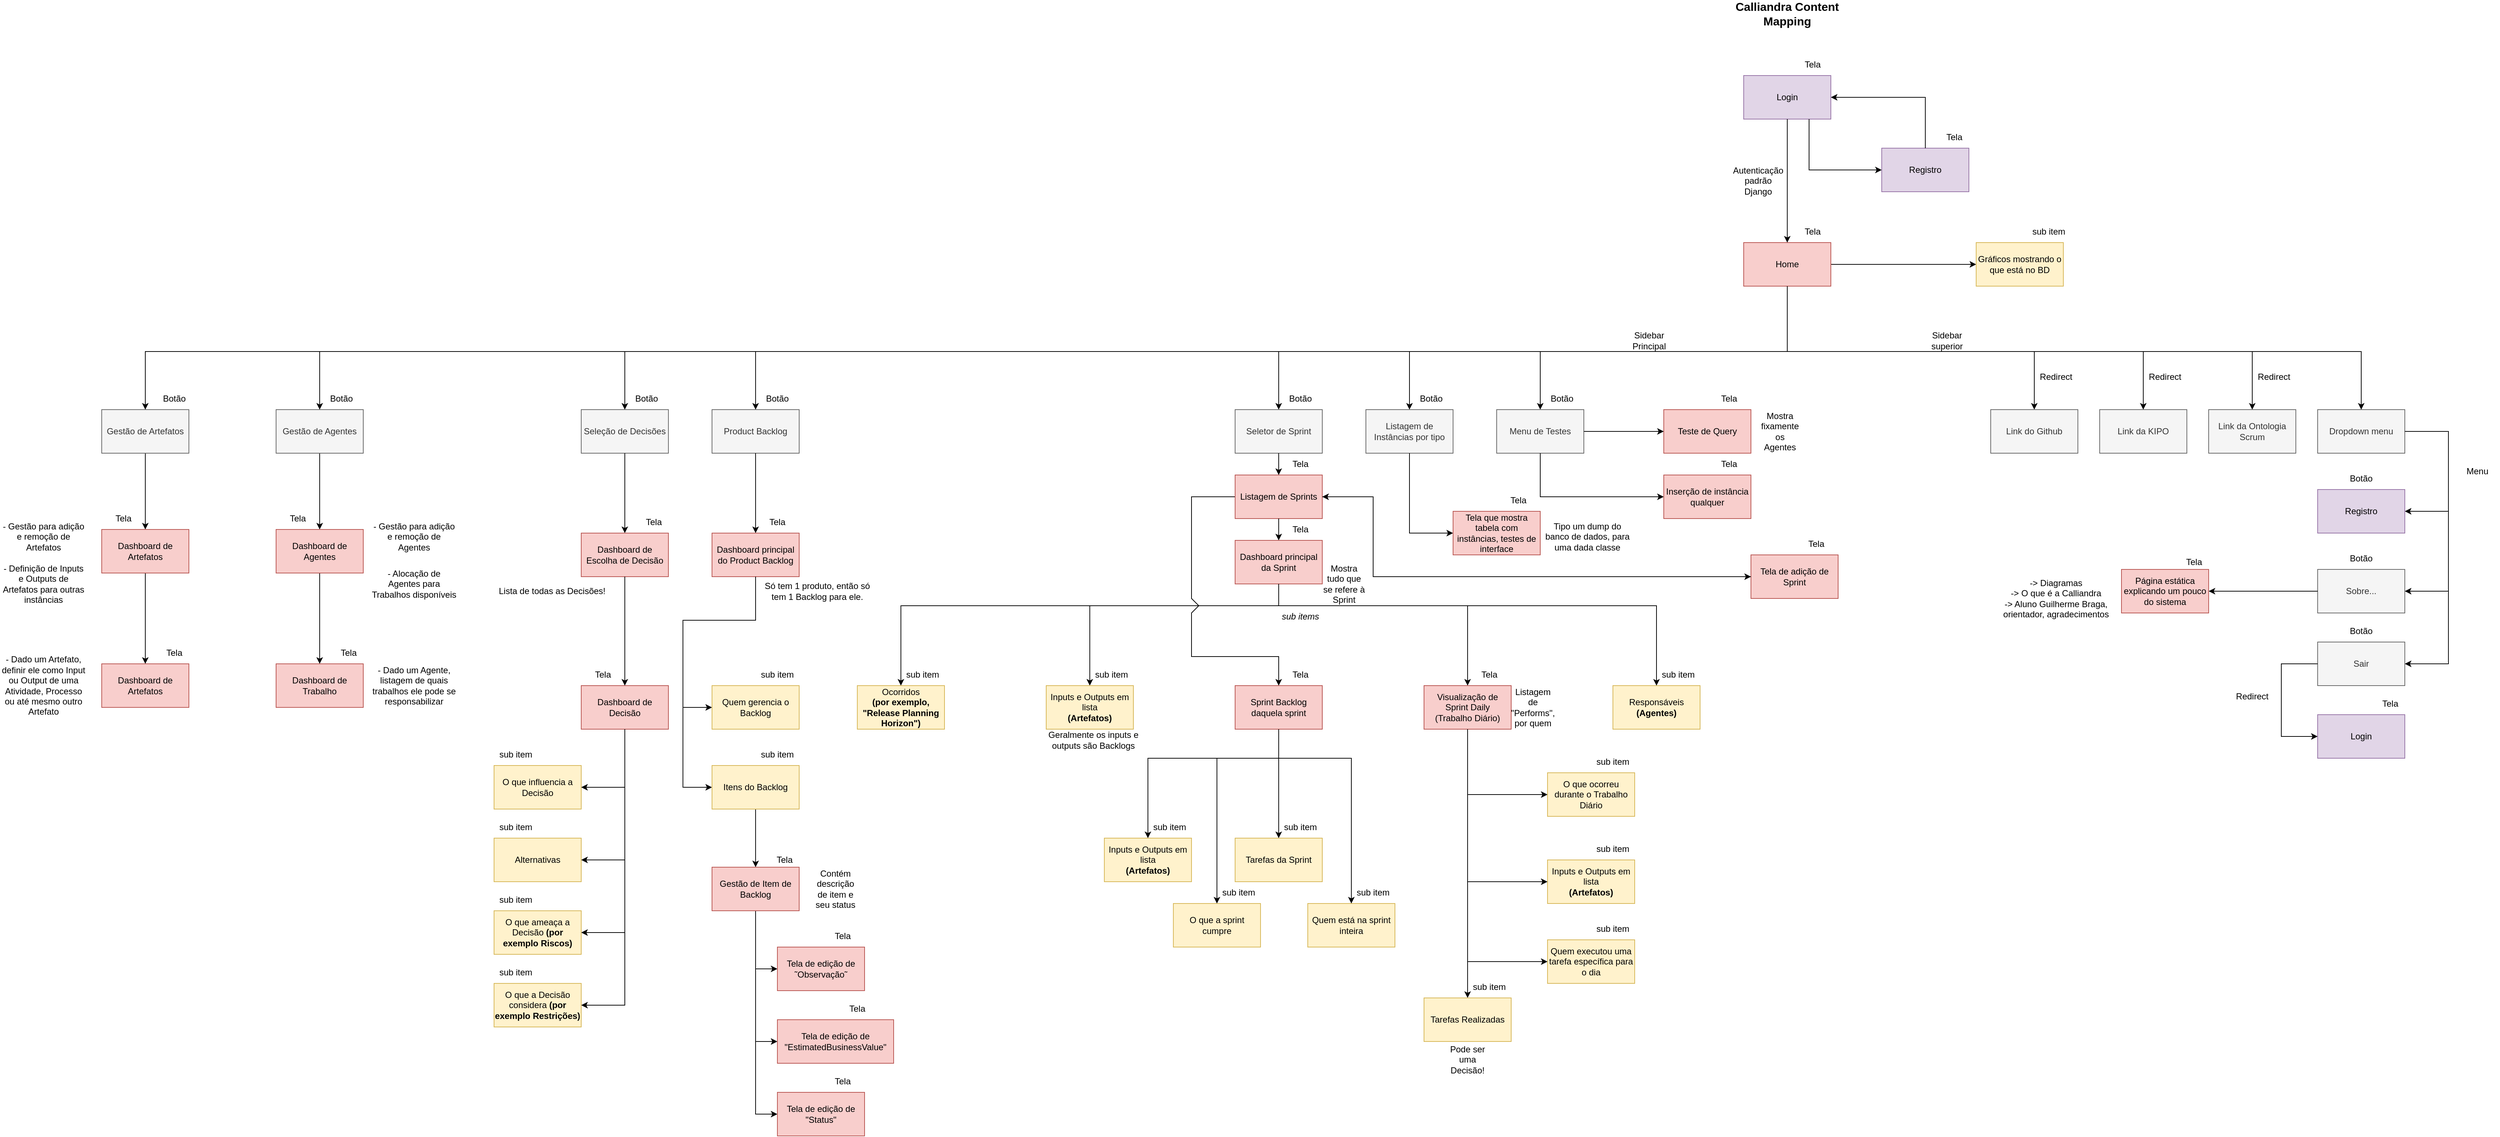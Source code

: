 <mxfile version="20.3.0" type="device"><diagram id="b7dAzLAWhfQxg4Eyz4Rc" name="Page-1"><mxGraphModel dx="4652" dy="1304" grid="1" gridSize="10" guides="1" tooltips="1" connect="1" arrows="1" fold="1" page="1" pageScale="1" pageWidth="850" pageHeight="1100" math="0" shadow="0"><root><mxCell id="0"/><mxCell id="1" parent="0"/><mxCell id="IwR_DdJQY1yKQfexvEMb-67" style="edgeStyle=orthogonalEdgeStyle;rounded=0;orthogonalLoop=1;jettySize=auto;html=1;exitX=1;exitY=0.5;exitDx=0;exitDy=0;entryX=0;entryY=0.5;entryDx=0;entryDy=0;" parent="1" source="BtavQ8YeaMb9K9nqg47P-1" target="NH2UtcRLhSdabRVYNXm6-34" edge="1"><mxGeometry relative="1" as="geometry"/></mxCell><mxCell id="BtavQ8YeaMb9K9nqg47P-1" value="Home" style="rounded=0;whiteSpace=wrap;html=1;fillColor=#f8cecc;strokeColor=#b85450;" parent="1" vertex="1"><mxGeometry x="360" y="410" width="120" height="60" as="geometry"/></mxCell><mxCell id="PIFja7N8FGDxPvAs5EFX-1" value="Login" style="rounded=0;whiteSpace=wrap;html=1;fillColor=#e1d5e7;strokeColor=#9673a6;" parent="1" vertex="1"><mxGeometry x="360" y="180" width="120" height="60" as="geometry"/></mxCell><mxCell id="PIFja7N8FGDxPvAs5EFX-2" value="Registro" style="rounded=0;whiteSpace=wrap;html=1;fillColor=#e1d5e7;strokeColor=#9673a6;" parent="1" vertex="1"><mxGeometry x="550" y="280" width="120" height="60" as="geometry"/></mxCell><mxCell id="PIFja7N8FGDxPvAs5EFX-3" value="" style="endArrow=classic;html=1;rounded=0;exitX=0.5;exitY=1;exitDx=0;exitDy=0;entryX=0.5;entryY=0;entryDx=0;entryDy=0;" parent="1" source="PIFja7N8FGDxPvAs5EFX-1" target="BtavQ8YeaMb9K9nqg47P-1" edge="1"><mxGeometry width="50" height="50" relative="1" as="geometry"><mxPoint x="400" y="470" as="sourcePoint"/><mxPoint x="450" y="420" as="targetPoint"/></mxGeometry></mxCell><mxCell id="PIFja7N8FGDxPvAs5EFX-4" value="" style="endArrow=classic;html=1;rounded=0;exitX=0.75;exitY=1;exitDx=0;exitDy=0;entryX=0;entryY=0.5;entryDx=0;entryDy=0;" parent="1" source="PIFja7N8FGDxPvAs5EFX-1" target="PIFja7N8FGDxPvAs5EFX-2" edge="1"><mxGeometry width="50" height="50" relative="1" as="geometry"><mxPoint x="400" y="470" as="sourcePoint"/><mxPoint x="450" y="420" as="targetPoint"/><Array as="points"><mxPoint x="450" y="310"/></Array></mxGeometry></mxCell><mxCell id="PIFja7N8FGDxPvAs5EFX-5" value="" style="endArrow=classic;html=1;rounded=0;entryX=1;entryY=0.5;entryDx=0;entryDy=0;exitX=0.5;exitY=0;exitDx=0;exitDy=0;" parent="1" source="PIFja7N8FGDxPvAs5EFX-2" target="PIFja7N8FGDxPvAs5EFX-1" edge="1"><mxGeometry width="50" height="50" relative="1" as="geometry"><mxPoint x="400" y="470" as="sourcePoint"/><mxPoint x="450" y="420" as="targetPoint"/><Array as="points"><mxPoint x="610" y="210"/></Array></mxGeometry></mxCell><mxCell id="PIFja7N8FGDxPvAs5EFX-6" value="Autenticação padrão Django" style="text;html=1;strokeColor=none;fillColor=none;align=center;verticalAlign=middle;whiteSpace=wrap;rounded=0;" parent="1" vertex="1"><mxGeometry x="350" y="310" width="60" height="30" as="geometry"/></mxCell><mxCell id="PIFja7N8FGDxPvAs5EFX-8" value="" style="endArrow=classic;html=1;rounded=0;exitX=0.5;exitY=1;exitDx=0;exitDy=0;entryX=0.5;entryY=0;entryDx=0;entryDy=0;" parent="1" source="BtavQ8YeaMb9K9nqg47P-1" target="PIFja7N8FGDxPvAs5EFX-14" edge="1"><mxGeometry width="50" height="50" relative="1" as="geometry"><mxPoint x="490" y="460" as="sourcePoint"/><mxPoint x="760" y="630" as="targetPoint"/><Array as="points"><mxPoint x="420" y="560"/><mxPoint x="760" y="560"/></Array></mxGeometry></mxCell><mxCell id="PIFja7N8FGDxPvAs5EFX-9" value="Sidebar superior" style="text;html=1;strokeColor=none;fillColor=none;align=center;verticalAlign=middle;whiteSpace=wrap;rounded=0;" parent="1" vertex="1"><mxGeometry x="610" y="530" width="60" height="30" as="geometry"/></mxCell><mxCell id="PIFja7N8FGDxPvAs5EFX-10" value="" style="endArrow=classic;html=1;rounded=0;exitX=0.5;exitY=1;exitDx=0;exitDy=0;entryX=0.5;entryY=0;entryDx=0;entryDy=0;" parent="1" source="BtavQ8YeaMb9K9nqg47P-1" target="PIFja7N8FGDxPvAs5EFX-13" edge="1"><mxGeometry width="50" height="50" relative="1" as="geometry"><mxPoint x="610" y="430" as="sourcePoint"/><mxPoint x="80" y="630" as="targetPoint"/><Array as="points"><mxPoint x="420" y="560"/><mxPoint x="80" y="560"/></Array></mxGeometry></mxCell><mxCell id="PIFja7N8FGDxPvAs5EFX-12" value="Sidebar Principal" style="text;html=1;strokeColor=none;fillColor=none;align=center;verticalAlign=middle;whiteSpace=wrap;rounded=0;" parent="1" vertex="1"><mxGeometry x="200" y="530" width="60" height="30" as="geometry"/></mxCell><mxCell id="PIFja7N8FGDxPvAs5EFX-13" value="Menu de Testes" style="rounded=0;whiteSpace=wrap;html=1;fillColor=#f5f5f5;fontColor=#333333;strokeColor=#666666;" parent="1" vertex="1"><mxGeometry x="20" y="640" width="120" height="60" as="geometry"/></mxCell><mxCell id="PIFja7N8FGDxPvAs5EFX-14" value="Link do Github" style="rounded=0;whiteSpace=wrap;html=1;fillColor=#f5f5f5;fontColor=#333333;strokeColor=#666666;" parent="1" vertex="1"><mxGeometry x="700" y="640" width="120" height="60" as="geometry"/></mxCell><mxCell id="PIFja7N8FGDxPvAs5EFX-16" value="Link da KIPO" style="rounded=0;whiteSpace=wrap;html=1;fillColor=#f5f5f5;fontColor=#333333;strokeColor=#666666;" parent="1" vertex="1"><mxGeometry x="850" y="640" width="120" height="60" as="geometry"/></mxCell><mxCell id="PIFja7N8FGDxPvAs5EFX-17" value="Link da Ontologia Scrum" style="rounded=0;whiteSpace=wrap;html=1;fillColor=#f5f5f5;fontColor=#333333;strokeColor=#666666;" parent="1" vertex="1"><mxGeometry x="1000" y="640" width="120" height="60" as="geometry"/></mxCell><mxCell id="PIFja7N8FGDxPvAs5EFX-18" value="" style="endArrow=classic;html=1;rounded=0;exitX=0.5;exitY=1;exitDx=0;exitDy=0;entryX=0.5;entryY=0;entryDx=0;entryDy=0;" parent="1" source="BtavQ8YeaMb9K9nqg47P-1" target="PIFja7N8FGDxPvAs5EFX-16" edge="1"><mxGeometry width="50" height="50" relative="1" as="geometry"><mxPoint x="550" y="670" as="sourcePoint"/><mxPoint x="600" y="620" as="targetPoint"/><Array as="points"><mxPoint x="420" y="560"/><mxPoint x="910" y="560"/></Array></mxGeometry></mxCell><mxCell id="PIFja7N8FGDxPvAs5EFX-19" value="" style="endArrow=classic;html=1;rounded=0;exitX=0.5;exitY=1;exitDx=0;exitDy=0;entryX=0.5;entryY=0;entryDx=0;entryDy=0;" parent="1" source="BtavQ8YeaMb9K9nqg47P-1" target="PIFja7N8FGDxPvAs5EFX-17" edge="1"><mxGeometry width="50" height="50" relative="1" as="geometry"><mxPoint x="550" y="670" as="sourcePoint"/><mxPoint x="600" y="620" as="targetPoint"/><Array as="points"><mxPoint x="420" y="560"/><mxPoint x="1060" y="560"/></Array></mxGeometry></mxCell><mxCell id="PIFja7N8FGDxPvAs5EFX-20" value="Dropdown menu" style="rounded=0;whiteSpace=wrap;html=1;fillColor=#f5f5f5;fontColor=#333333;strokeColor=#666666;" parent="1" vertex="1"><mxGeometry x="1150" y="640" width="120" height="60" as="geometry"/></mxCell><mxCell id="PIFja7N8FGDxPvAs5EFX-21" value="" style="endArrow=classic;html=1;rounded=0;exitX=0.5;exitY=1;exitDx=0;exitDy=0;entryX=0.5;entryY=0;entryDx=0;entryDy=0;" parent="1" source="BtavQ8YeaMb9K9nqg47P-1" target="PIFja7N8FGDxPvAs5EFX-20" edge="1"><mxGeometry width="50" height="50" relative="1" as="geometry"><mxPoint x="550" y="670" as="sourcePoint"/><mxPoint x="600" y="620" as="targetPoint"/><Array as="points"><mxPoint x="420" y="560"/><mxPoint x="1210" y="560"/></Array></mxGeometry></mxCell><mxCell id="PIFja7N8FGDxPvAs5EFX-22" value="" style="endArrow=classic;html=1;rounded=0;exitX=1;exitY=0.5;exitDx=0;exitDy=0;entryX=1;entryY=0.5;entryDx=0;entryDy=0;" parent="1" source="PIFja7N8FGDxPvAs5EFX-20" target="PIFja7N8FGDxPvAs5EFX-23" edge="1"><mxGeometry width="50" height="50" relative="1" as="geometry"><mxPoint x="740" y="580" as="sourcePoint"/><mxPoint x="1130" y="760" as="targetPoint"/><Array as="points"><mxPoint x="1330" y="670"/><mxPoint x="1330" y="780"/></Array></mxGeometry></mxCell><mxCell id="PIFja7N8FGDxPvAs5EFX-23" value="Registro" style="rounded=0;whiteSpace=wrap;html=1;fillColor=#e1d5e7;strokeColor=#9673a6;" parent="1" vertex="1"><mxGeometry x="1150" y="750" width="120" height="60" as="geometry"/></mxCell><mxCell id="PIFja7N8FGDxPvAs5EFX-24" value="Sobre..." style="rounded=0;whiteSpace=wrap;html=1;fillColor=#f5f5f5;fontColor=#333333;strokeColor=#666666;" parent="1" vertex="1"><mxGeometry x="1150" y="860" width="120" height="60" as="geometry"/></mxCell><mxCell id="PIFja7N8FGDxPvAs5EFX-25" value="Sair" style="rounded=0;whiteSpace=wrap;html=1;fillColor=#f5f5f5;fontColor=#333333;strokeColor=#666666;" parent="1" vertex="1"><mxGeometry x="1150" y="960" width="120" height="60" as="geometry"/></mxCell><mxCell id="PIFja7N8FGDxPvAs5EFX-26" value="Teste de Query" style="rounded=0;whiteSpace=wrap;html=1;fillColor=#f8cecc;strokeColor=#b85450;" parent="1" vertex="1"><mxGeometry x="250" y="640" width="120" height="60" as="geometry"/></mxCell><mxCell id="PIFja7N8FGDxPvAs5EFX-27" value="" style="endArrow=classic;html=1;rounded=0;exitX=1;exitY=0.5;exitDx=0;exitDy=0;" parent="1" source="PIFja7N8FGDxPvAs5EFX-13" target="PIFja7N8FGDxPvAs5EFX-26" edge="1"><mxGeometry width="50" height="50" relative="1" as="geometry"><mxPoint x="610" y="720" as="sourcePoint"/><mxPoint x="250" y="670" as="targetPoint"/></mxGeometry></mxCell><mxCell id="PIFja7N8FGDxPvAs5EFX-29" value="" style="endArrow=classic;html=1;rounded=0;exitX=0.5;exitY=1;exitDx=0;exitDy=0;" parent="1" source="BtavQ8YeaMb9K9nqg47P-1" target="PIFja7N8FGDxPvAs5EFX-30" edge="1"><mxGeometry width="50" height="50" relative="1" as="geometry"><mxPoint x="-480" y="660" as="sourcePoint"/><mxPoint x="-230" y="550" as="targetPoint"/><Array as="points"><mxPoint x="420" y="560"/><mxPoint x="-100" y="560"/></Array></mxGeometry></mxCell><mxCell id="PIFja7N8FGDxPvAs5EFX-30" value="Listagem de Instâncias por tipo" style="rounded=0;whiteSpace=wrap;html=1;fillColor=#f5f5f5;fontColor=#333333;strokeColor=#666666;" parent="1" vertex="1"><mxGeometry x="-160" y="640" width="120" height="60" as="geometry"/></mxCell><mxCell id="PIFja7N8FGDxPvAs5EFX-31" value="Tipo um dump do banco de dados, para uma dada classe" style="text;html=1;strokeColor=none;fillColor=none;align=center;verticalAlign=middle;whiteSpace=wrap;rounded=0;" parent="1" vertex="1"><mxGeometry x="80" y="790" width="130" height="50" as="geometry"/></mxCell><mxCell id="PIFja7N8FGDxPvAs5EFX-32" value="" style="endArrow=classic;html=1;rounded=0;exitX=0.5;exitY=1;exitDx=0;exitDy=0;entryX=0.5;entryY=0;entryDx=0;entryDy=0;" parent="1" source="BtavQ8YeaMb9K9nqg47P-1" target="PIFja7N8FGDxPvAs5EFX-33" edge="1"><mxGeometry width="50" height="50" relative="1" as="geometry"><mxPoint x="-170" y="480" as="sourcePoint"/><mxPoint x="-310" y="580" as="targetPoint"/><Array as="points"><mxPoint x="420" y="560"/><mxPoint x="-280" y="560"/></Array></mxGeometry></mxCell><mxCell id="PIFja7N8FGDxPvAs5EFX-33" value="Seletor de Sprint" style="rounded=0;whiteSpace=wrap;html=1;fillColor=#f5f5f5;fontColor=#333333;strokeColor=#666666;" parent="1" vertex="1"><mxGeometry x="-340" y="640" width="120" height="60" as="geometry"/></mxCell><mxCell id="PIFja7N8FGDxPvAs5EFX-34" value="Dashboard principal da Sprint" style="rounded=0;whiteSpace=wrap;html=1;fillColor=#f8cecc;strokeColor=#b85450;" parent="1" vertex="1"><mxGeometry x="-340" y="820" width="120" height="60" as="geometry"/></mxCell><mxCell id="PIFja7N8FGDxPvAs5EFX-35" value="Sprint Backlog daquela sprint" style="rounded=0;whiteSpace=wrap;html=1;fillColor=#f8cecc;strokeColor=#b85450;" parent="1" vertex="1"><mxGeometry x="-340" y="1020" width="120" height="60" as="geometry"/></mxCell><mxCell id="PIFja7N8FGDxPvAs5EFX-37" value="" style="endArrow=classic;html=1;rounded=0;exitX=0;exitY=0.5;exitDx=0;exitDy=0;entryX=0.5;entryY=0;entryDx=0;entryDy=0;" parent="1" source="NH2UtcRLhSdabRVYNXm6-13" target="PIFja7N8FGDxPvAs5EFX-35" edge="1"><mxGeometry width="50" height="50" relative="1" as="geometry"><mxPoint x="190" y="810" as="sourcePoint"/><mxPoint x="240" y="760" as="targetPoint"/><Array as="points"><mxPoint x="-400" y="760"/><mxPoint x="-400" y="900"/><mxPoint x="-390" y="910"/><mxPoint x="-400" y="920"/><mxPoint x="-400" y="980"/><mxPoint x="-280" y="980"/></Array></mxGeometry></mxCell><mxCell id="PIFja7N8FGDxPvAs5EFX-38" value="Mostra tudo que se refere à Sprint" style="text;html=1;strokeColor=none;fillColor=none;align=center;verticalAlign=middle;whiteSpace=wrap;rounded=0;" parent="1" vertex="1"><mxGeometry x="-220" y="870" width="60" height="20" as="geometry"/></mxCell><mxCell id="PIFja7N8FGDxPvAs5EFX-39" value="" style="endArrow=classic;html=1;rounded=0;exitX=0.5;exitY=1;exitDx=0;exitDy=0;entryX=0.5;entryY=0;entryDx=0;entryDy=0;" parent="1" source="PIFja7N8FGDxPvAs5EFX-34" target="PIFja7N8FGDxPvAs5EFX-49" edge="1"><mxGeometry width="50" height="50" relative="1" as="geometry"><mxPoint x="190" y="890" as="sourcePoint"/><mxPoint x="-40" y="910" as="targetPoint"/><Array as="points"><mxPoint x="-280" y="910"/><mxPoint x="-20" y="910"/></Array></mxGeometry></mxCell><mxCell id="PIFja7N8FGDxPvAs5EFX-41" value="Product Backlog" style="rounded=0;whiteSpace=wrap;html=1;fillColor=#f5f5f5;fontColor=#333333;strokeColor=#666666;" parent="1" vertex="1"><mxGeometry x="-1060" y="640" width="120" height="60" as="geometry"/></mxCell><mxCell id="PIFja7N8FGDxPvAs5EFX-42" value="" style="endArrow=classic;html=1;rounded=0;exitX=0.5;exitY=1;exitDx=0;exitDy=0;entryX=0.5;entryY=0;entryDx=0;entryDy=0;" parent="1" source="BtavQ8YeaMb9K9nqg47P-1" target="PIFja7N8FGDxPvAs5EFX-41" edge="1"><mxGeometry width="50" height="50" relative="1" as="geometry"><mxPoint x="-90" y="900" as="sourcePoint"/><mxPoint x="-40" y="850" as="targetPoint"/><Array as="points"><mxPoint x="420" y="560"/><mxPoint x="-1000" y="560"/></Array></mxGeometry></mxCell><mxCell id="PIFja7N8FGDxPvAs5EFX-43" value="" style="endArrow=classic;html=1;rounded=0;exitX=0.5;exitY=1;exitDx=0;exitDy=0;entryX=0;entryY=0.5;entryDx=0;entryDy=0;" parent="1" source="PIFja7N8FGDxPvAs5EFX-13" target="PIFja7N8FGDxPvAs5EFX-44" edge="1"><mxGeometry width="50" height="50" relative="1" as="geometry"><mxPoint x="-90" y="900" as="sourcePoint"/><mxPoint x="190" y="760" as="targetPoint"/><Array as="points"><mxPoint x="80" y="760"/></Array></mxGeometry></mxCell><mxCell id="PIFja7N8FGDxPvAs5EFX-44" value="Inserção de instância qualquer" style="rounded=0;whiteSpace=wrap;html=1;fillColor=#f8cecc;strokeColor=#b85450;" parent="1" vertex="1"><mxGeometry x="250" y="730" width="120" height="60" as="geometry"/></mxCell><mxCell id="PIFja7N8FGDxPvAs5EFX-48" value="Seleção de Decisões" style="rounded=0;whiteSpace=wrap;html=1;fillColor=#f5f5f5;fontColor=#333333;strokeColor=#666666;" parent="1" vertex="1"><mxGeometry x="-1240" y="640" width="120" height="60" as="geometry"/></mxCell><mxCell id="PIFja7N8FGDxPvAs5EFX-49" value="Visualização de Sprint Daily&lt;br&gt;(Trabalho Diário)" style="rounded=0;whiteSpace=wrap;html=1;fillColor=#f8cecc;strokeColor=#b85450;" parent="1" vertex="1"><mxGeometry x="-80" y="1020" width="120" height="60" as="geometry"/></mxCell><mxCell id="PIFja7N8FGDxPvAs5EFX-50" value="sub items" style="text;html=1;strokeColor=none;fillColor=none;align=center;verticalAlign=middle;whiteSpace=wrap;rounded=0;fontStyle=2" parent="1" vertex="1"><mxGeometry x="-280" y="910" width="60" height="30" as="geometry"/></mxCell><mxCell id="PIFja7N8FGDxPvAs5EFX-51" value="Listagem de &quot;Performs&quot;, por quem" style="text;html=1;strokeColor=none;fillColor=none;align=center;verticalAlign=middle;whiteSpace=wrap;rounded=0;" parent="1" vertex="1"><mxGeometry x="40" y="1035" width="60" height="30" as="geometry"/></mxCell><mxCell id="PIFja7N8FGDxPvAs5EFX-53" value="" style="endArrow=classic;html=1;rounded=0;exitX=0.5;exitY=1;exitDx=0;exitDy=0;entryX=0.5;entryY=0;entryDx=0;entryDy=0;" parent="1" source="PIFja7N8FGDxPvAs5EFX-49" target="IwR_DdJQY1yKQfexvEMb-10" edge="1"><mxGeometry width="50" height="50" relative="1" as="geometry"><mxPoint x="-160" y="930" as="sourcePoint"/><mxPoint x="-20" y="1240" as="targetPoint"/></mxGeometry></mxCell><mxCell id="PIFja7N8FGDxPvAs5EFX-56" value="Mostra fixamente os Agentes" style="text;html=1;strokeColor=none;fillColor=none;align=center;verticalAlign=middle;whiteSpace=wrap;rounded=0;" parent="1" vertex="1"><mxGeometry x="380" y="655" width="60" height="30" as="geometry"/></mxCell><mxCell id="PIFja7N8FGDxPvAs5EFX-57" value="" style="endArrow=classic;html=1;rounded=0;entryX=1;entryY=0.5;entryDx=0;entryDy=0;exitX=1;exitY=0.5;exitDx=0;exitDy=0;" parent="1" source="PIFja7N8FGDxPvAs5EFX-20" target="PIFja7N8FGDxPvAs5EFX-24" edge="1"><mxGeometry width="50" height="50" relative="1" as="geometry"><mxPoint x="850" y="800" as="sourcePoint"/><mxPoint x="900" y="750" as="targetPoint"/><Array as="points"><mxPoint x="1330" y="670"/><mxPoint x="1330" y="890"/></Array></mxGeometry></mxCell><mxCell id="PIFja7N8FGDxPvAs5EFX-60" value="" style="endArrow=classic;html=1;rounded=0;exitX=1;exitY=0.5;exitDx=0;exitDy=0;entryX=1;entryY=0.5;entryDx=0;entryDy=0;" parent="1" source="PIFja7N8FGDxPvAs5EFX-20" target="PIFja7N8FGDxPvAs5EFX-25" edge="1"><mxGeometry width="50" height="50" relative="1" as="geometry"><mxPoint x="850" y="700" as="sourcePoint"/><mxPoint x="900" y="650" as="targetPoint"/><Array as="points"><mxPoint x="1330" y="670"/><mxPoint x="1330" y="990"/></Array></mxGeometry></mxCell><mxCell id="PIFja7N8FGDxPvAs5EFX-61" value="Login" style="rounded=0;whiteSpace=wrap;html=1;fillColor=#e1d5e7;strokeColor=#9673a6;" parent="1" vertex="1"><mxGeometry x="1150" y="1060" width="120" height="60" as="geometry"/></mxCell><mxCell id="PIFja7N8FGDxPvAs5EFX-62" value="" style="endArrow=classic;html=1;rounded=0;exitX=0;exitY=0.5;exitDx=0;exitDy=0;entryX=0;entryY=0.5;entryDx=0;entryDy=0;" parent="1" source="PIFja7N8FGDxPvAs5EFX-25" target="PIFja7N8FGDxPvAs5EFX-61" edge="1"><mxGeometry width="50" height="50" relative="1" as="geometry"><mxPoint x="850" y="800" as="sourcePoint"/><mxPoint x="900" y="750" as="targetPoint"/><Array as="points"><mxPoint x="1100" y="990"/><mxPoint x="1100" y="1090"/></Array></mxGeometry></mxCell><mxCell id="PIFja7N8FGDxPvAs5EFX-63" value="Página estática explicando um pouco do sistema" style="rounded=0;whiteSpace=wrap;html=1;fillColor=#f8cecc;strokeColor=#b85450;" parent="1" vertex="1"><mxGeometry x="880" y="860" width="120" height="60" as="geometry"/></mxCell><mxCell id="PIFja7N8FGDxPvAs5EFX-64" value="" style="endArrow=classic;html=1;rounded=0;exitX=0;exitY=0.5;exitDx=0;exitDy=0;entryX=1;entryY=0.5;entryDx=0;entryDy=0;" parent="1" source="PIFja7N8FGDxPvAs5EFX-24" target="PIFja7N8FGDxPvAs5EFX-63" edge="1"><mxGeometry width="50" height="50" relative="1" as="geometry"><mxPoint x="850" y="800" as="sourcePoint"/><mxPoint x="900" y="750" as="targetPoint"/></mxGeometry></mxCell><mxCell id="PIFja7N8FGDxPvAs5EFX-65" value="-&amp;gt; Diagramas&lt;br&gt;-&amp;gt; O que é a Calliandra&lt;br&gt;-&amp;gt; Aluno Guilherme Braga, orientador, agradecimentos" style="text;html=1;strokeColor=none;fillColor=none;align=center;verticalAlign=middle;whiteSpace=wrap;rounded=0;" parent="1" vertex="1"><mxGeometry x="710" y="840" width="160" height="120" as="geometry"/></mxCell><mxCell id="PIFja7N8FGDxPvAs5EFX-66" value="Redirect" style="text;html=1;strokeColor=none;fillColor=none;align=center;verticalAlign=middle;whiteSpace=wrap;rounded=0;" parent="1" vertex="1"><mxGeometry x="1030" y="1020" width="60" height="30" as="geometry"/></mxCell><mxCell id="PIFja7N8FGDxPvAs5EFX-67" value="Redirect" style="text;html=1;strokeColor=none;fillColor=none;align=center;verticalAlign=middle;whiteSpace=wrap;rounded=0;" parent="1" vertex="1"><mxGeometry x="760" y="580" width="60" height="30" as="geometry"/></mxCell><mxCell id="PIFja7N8FGDxPvAs5EFX-68" value="Redirect" style="text;html=1;strokeColor=none;fillColor=none;align=center;verticalAlign=middle;whiteSpace=wrap;rounded=0;" parent="1" vertex="1"><mxGeometry x="910" y="580" width="60" height="30" as="geometry"/></mxCell><mxCell id="PIFja7N8FGDxPvAs5EFX-69" value="Redirect" style="text;html=1;strokeColor=none;fillColor=none;align=center;verticalAlign=middle;whiteSpace=wrap;rounded=0;" parent="1" vertex="1"><mxGeometry x="1060" y="580" width="60" height="30" as="geometry"/></mxCell><mxCell id="PIFja7N8FGDxPvAs5EFX-70" value="Menu" style="text;html=1;strokeColor=none;fillColor=none;align=center;verticalAlign=middle;whiteSpace=wrap;rounded=0;" parent="1" vertex="1"><mxGeometry x="1340" y="710" width="60" height="30" as="geometry"/></mxCell><mxCell id="PIFja7N8FGDxPvAs5EFX-71" value="Botão" style="text;html=1;strokeColor=none;fillColor=none;align=center;verticalAlign=middle;whiteSpace=wrap;rounded=0;" parent="1" vertex="1"><mxGeometry x="1180" y="720" width="60" height="30" as="geometry"/></mxCell><mxCell id="PIFja7N8FGDxPvAs5EFX-72" value="Botão" style="text;html=1;strokeColor=none;fillColor=none;align=center;verticalAlign=middle;whiteSpace=wrap;rounded=0;" parent="1" vertex="1"><mxGeometry x="1180" y="830" width="60" height="30" as="geometry"/></mxCell><mxCell id="PIFja7N8FGDxPvAs5EFX-73" value="Botão" style="text;html=1;strokeColor=none;fillColor=none;align=center;verticalAlign=middle;whiteSpace=wrap;rounded=0;" parent="1" vertex="1"><mxGeometry x="1180" y="930" width="60" height="30" as="geometry"/></mxCell><mxCell id="PIFja7N8FGDxPvAs5EFX-74" value="Botão" style="text;html=1;strokeColor=none;fillColor=none;align=center;verticalAlign=middle;whiteSpace=wrap;rounded=0;" parent="1" vertex="1"><mxGeometry x="80" y="610" width="60" height="30" as="geometry"/></mxCell><mxCell id="PIFja7N8FGDxPvAs5EFX-75" value="Botão" style="text;html=1;strokeColor=none;fillColor=none;align=center;verticalAlign=middle;whiteSpace=wrap;rounded=0;" parent="1" vertex="1"><mxGeometry x="-100" y="610" width="60" height="30" as="geometry"/></mxCell><mxCell id="PIFja7N8FGDxPvAs5EFX-76" value="Botão" style="text;html=1;strokeColor=none;fillColor=none;align=center;verticalAlign=middle;whiteSpace=wrap;rounded=0;" parent="1" vertex="1"><mxGeometry x="-280" y="610" width="60" height="30" as="geometry"/></mxCell><mxCell id="PIFja7N8FGDxPvAs5EFX-77" value="Botão" style="text;html=1;strokeColor=none;fillColor=none;align=center;verticalAlign=middle;whiteSpace=wrap;rounded=0;" parent="1" vertex="1"><mxGeometry x="-1000" y="610" width="60" height="30" as="geometry"/></mxCell><mxCell id="PIFja7N8FGDxPvAs5EFX-78" value="" style="endArrow=classic;html=1;rounded=0;exitX=0.5;exitY=1;exitDx=0;exitDy=0;" parent="1" source="PIFja7N8FGDxPvAs5EFX-30" edge="1"><mxGeometry width="50" height="50" relative="1" as="geometry"><mxPoint x="90" y="650" as="sourcePoint"/><mxPoint x="-40" y="810" as="targetPoint"/><Array as="points"><mxPoint x="-100" y="810"/></Array></mxGeometry></mxCell><mxCell id="PIFja7N8FGDxPvAs5EFX-79" value="Tela que mostra tabela com instâncias, testes de interface" style="rounded=0;whiteSpace=wrap;html=1;fillColor=#f8cecc;strokeColor=#b85450;" parent="1" vertex="1"><mxGeometry x="-40" y="780" width="120" height="60" as="geometry"/></mxCell><mxCell id="PIFja7N8FGDxPvAs5EFX-80" value="Tela" style="text;html=1;strokeColor=none;fillColor=none;align=center;verticalAlign=middle;whiteSpace=wrap;rounded=0;" parent="1" vertex="1"><mxGeometry x="-280" y="790" width="60" height="30" as="geometry"/></mxCell><mxCell id="PIFja7N8FGDxPvAs5EFX-81" value="Tela" style="text;html=1;strokeColor=none;fillColor=none;align=center;verticalAlign=middle;whiteSpace=wrap;rounded=0;" parent="1" vertex="1"><mxGeometry x="20" y="750" width="60" height="30" as="geometry"/></mxCell><mxCell id="PIFja7N8FGDxPvAs5EFX-82" value="Tela" style="text;html=1;strokeColor=none;fillColor=none;align=center;verticalAlign=middle;whiteSpace=wrap;rounded=0;" parent="1" vertex="1"><mxGeometry x="310" y="700" width="60" height="30" as="geometry"/></mxCell><mxCell id="PIFja7N8FGDxPvAs5EFX-83" value="Tela" style="text;html=1;strokeColor=none;fillColor=none;align=center;verticalAlign=middle;whiteSpace=wrap;rounded=0;" parent="1" vertex="1"><mxGeometry x="310" y="610" width="60" height="30" as="geometry"/></mxCell><mxCell id="PIFja7N8FGDxPvAs5EFX-84" value="" style="endArrow=classic;html=1;rounded=0;exitX=0.5;exitY=1;exitDx=0;exitDy=0;entryX=0.5;entryY=0;entryDx=0;entryDy=0;" parent="1" source="BtavQ8YeaMb9K9nqg47P-1" target="PIFja7N8FGDxPvAs5EFX-48" edge="1"><mxGeometry width="50" height="50" relative="1" as="geometry"><mxPoint x="-180" y="840" as="sourcePoint"/><mxPoint x="-130" y="790" as="targetPoint"/><Array as="points"><mxPoint x="420" y="560"/><mxPoint x="-640" y="560"/><mxPoint x="-1180" y="560"/></Array></mxGeometry></mxCell><mxCell id="PIFja7N8FGDxPvAs5EFX-85" value="Botão" style="text;html=1;strokeColor=none;fillColor=none;align=center;verticalAlign=middle;whiteSpace=wrap;rounded=0;" parent="1" vertex="1"><mxGeometry x="-1180" y="610" width="60" height="30" as="geometry"/></mxCell><mxCell id="PIFja7N8FGDxPvAs5EFX-87" value="" style="endArrow=classic;html=1;rounded=0;exitX=0.5;exitY=1;exitDx=0;exitDy=0;entryX=0.5;entryY=0;entryDx=0;entryDy=0;" parent="1" source="PIFja7N8FGDxPvAs5EFX-41" target="PIFja7N8FGDxPvAs5EFX-88" edge="1"><mxGeometry width="50" height="50" relative="1" as="geometry"><mxPoint x="-720" y="730" as="sourcePoint"/><mxPoint x="-1080" y="760" as="targetPoint"/></mxGeometry></mxCell><mxCell id="PIFja7N8FGDxPvAs5EFX-88" value="Dashboard principal do Product Backlog" style="rounded=0;whiteSpace=wrap;html=1;fillColor=#f8cecc;strokeColor=#b85450;" parent="1" vertex="1"><mxGeometry x="-1060" y="810" width="120" height="60" as="geometry"/></mxCell><mxCell id="PIFja7N8FGDxPvAs5EFX-89" value="Tela" style="text;html=1;strokeColor=none;fillColor=none;align=center;verticalAlign=middle;whiteSpace=wrap;rounded=0;" parent="1" vertex="1"><mxGeometry x="-1000" y="780" width="60" height="30" as="geometry"/></mxCell><mxCell id="PIFja7N8FGDxPvAs5EFX-90" value="Só tem 1 produto, então só tem 1 Backlog para ele." style="text;html=1;strokeColor=none;fillColor=none;align=center;verticalAlign=middle;whiteSpace=wrap;rounded=0;" parent="1" vertex="1"><mxGeometry x="-995" y="875" width="160" height="30" as="geometry"/></mxCell><mxCell id="PIFja7N8FGDxPvAs5EFX-94" value="Tela" style="text;html=1;strokeColor=none;fillColor=none;align=center;verticalAlign=middle;whiteSpace=wrap;rounded=0;" parent="1" vertex="1"><mxGeometry x="425" y="380" width="60" height="30" as="geometry"/></mxCell><mxCell id="PIFja7N8FGDxPvAs5EFX-95" value="Tela" style="text;html=1;strokeColor=none;fillColor=none;align=center;verticalAlign=middle;whiteSpace=wrap;rounded=0;" parent="1" vertex="1"><mxGeometry x="425" y="150" width="60" height="30" as="geometry"/></mxCell><mxCell id="PIFja7N8FGDxPvAs5EFX-96" value="Tela" style="text;html=1;strokeColor=none;fillColor=none;align=center;verticalAlign=middle;whiteSpace=wrap;rounded=0;" parent="1" vertex="1"><mxGeometry x="620" y="250" width="60" height="30" as="geometry"/></mxCell><mxCell id="lV1T1ohZb5H71mgT3DMP-1" value="Calliandra Content Mapping" style="text;html=1;strokeColor=none;fillColor=none;align=center;verticalAlign=middle;whiteSpace=wrap;rounded=0;fontStyle=1;fontSize=16;" parent="1" vertex="1"><mxGeometry x="340" y="80" width="160" height="30" as="geometry"/></mxCell><mxCell id="NH2UtcRLhSdabRVYNXm6-1" value="" style="endArrow=classic;html=1;rounded=0;exitX=0.5;exitY=1;exitDx=0;exitDy=0;entryX=0.5;entryY=0;entryDx=0;entryDy=0;" parent="1" source="PIFja7N8FGDxPvAs5EFX-34" target="NH2UtcRLhSdabRVYNXm6-2" edge="1"><mxGeometry width="50" height="50" relative="1" as="geometry"><mxPoint x="-130" y="850" as="sourcePoint"/><mxPoint x="-550" y="960" as="targetPoint"/><Array as="points"><mxPoint x="-280" y="910"/><mxPoint x="-540" y="910"/></Array></mxGeometry></mxCell><mxCell id="NH2UtcRLhSdabRVYNXm6-2" value="Inputs e Outputs em lista&lt;br&gt;&lt;b&gt;(Artefatos)&lt;/b&gt;" style="rounded=0;whiteSpace=wrap;html=1;fillColor=#fff2cc;strokeColor=#d6b656;" parent="1" vertex="1"><mxGeometry x="-600" y="1020" width="120" height="60" as="geometry"/></mxCell><mxCell id="NH2UtcRLhSdabRVYNXm6-3" value="Responsáveis&lt;br&gt;&lt;b&gt;(Agentes)&lt;/b&gt;" style="rounded=0;whiteSpace=wrap;html=1;fillColor=#fff2cc;strokeColor=#d6b656;" parent="1" vertex="1"><mxGeometry x="180" y="1020" width="120" height="60" as="geometry"/></mxCell><mxCell id="NH2UtcRLhSdabRVYNXm6-4" value="" style="endArrow=classic;html=1;rounded=0;exitX=0.5;exitY=1;exitDx=0;exitDy=0;entryX=0.5;entryY=0;entryDx=0;entryDy=0;" parent="1" source="PIFja7N8FGDxPvAs5EFX-34" target="NH2UtcRLhSdabRVYNXm6-3" edge="1"><mxGeometry width="50" height="50" relative="1" as="geometry"><mxPoint x="-120" y="950" as="sourcePoint"/><mxPoint x="-70" y="900" as="targetPoint"/><Array as="points"><mxPoint x="-280" y="910"/><mxPoint x="240" y="910"/></Array></mxGeometry></mxCell><mxCell id="NH2UtcRLhSdabRVYNXm6-5" value="Ocorridos&lt;br&gt;&lt;b&gt;(por exemplo, &quot;Release Planning Horizon&quot;)&lt;/b&gt;" style="rounded=0;whiteSpace=wrap;html=1;fillColor=#fff2cc;strokeColor=#d6b656;" parent="1" vertex="1"><mxGeometry x="-860" y="1020" width="120" height="60" as="geometry"/></mxCell><mxCell id="NH2UtcRLhSdabRVYNXm6-6" value="" style="endArrow=classic;html=1;rounded=0;exitX=0.5;exitY=1;exitDx=0;exitDy=0;entryX=0.5;entryY=0;entryDx=0;entryDy=0;" parent="1" source="PIFja7N8FGDxPvAs5EFX-34" target="NH2UtcRLhSdabRVYNXm6-5" edge="1"><mxGeometry width="50" height="50" relative="1" as="geometry"><mxPoint x="-350" y="960" as="sourcePoint"/><mxPoint x="-300" y="910" as="targetPoint"/><Array as="points"><mxPoint x="-280" y="910"/><mxPoint x="-800" y="910"/></Array></mxGeometry></mxCell><mxCell id="NH2UtcRLhSdabRVYNXm6-9" value="Geralmente os inputs e outputs são Backlogs" style="text;html=1;strokeColor=none;fillColor=none;align=center;verticalAlign=middle;whiteSpace=wrap;rounded=0;" parent="1" vertex="1"><mxGeometry x="-610" y="1080" width="150" height="30" as="geometry"/></mxCell><mxCell id="NH2UtcRLhSdabRVYNXm6-11" value="" style="endArrow=classic;html=1;rounded=0;exitX=0.5;exitY=1;exitDx=0;exitDy=0;entryX=0.5;entryY=0;entryDx=0;entryDy=0;" parent="1" source="PIFja7N8FGDxPvAs5EFX-48" target="IwR_DdJQY1yKQfexvEMb-20" edge="1"><mxGeometry width="50" height="50" relative="1" as="geometry"><mxPoint x="-1020" y="850" as="sourcePoint"/><mxPoint x="-1180" y="770" as="targetPoint"/></mxGeometry></mxCell><mxCell id="NH2UtcRLhSdabRVYNXm6-13" value="Listagem de Sprints" style="rounded=0;whiteSpace=wrap;html=1;fillColor=#f8cecc;strokeColor=#b85450;" parent="1" vertex="1"><mxGeometry x="-340" y="730" width="120" height="60" as="geometry"/></mxCell><mxCell id="NH2UtcRLhSdabRVYNXm6-14" value="Tela" style="text;html=1;strokeColor=none;fillColor=none;align=center;verticalAlign=middle;whiteSpace=wrap;rounded=0;" parent="1" vertex="1"><mxGeometry x="-280" y="700" width="60" height="30" as="geometry"/></mxCell><mxCell id="NH2UtcRLhSdabRVYNXm6-15" value="" style="endArrow=classic;html=1;rounded=0;exitX=0.5;exitY=1;exitDx=0;exitDy=0;entryX=0.5;entryY=0;entryDx=0;entryDy=0;" parent="1" source="PIFja7N8FGDxPvAs5EFX-33" target="NH2UtcRLhSdabRVYNXm6-13" edge="1"><mxGeometry width="50" height="50" relative="1" as="geometry"><mxPoint x="-190" y="930" as="sourcePoint"/><mxPoint x="-310" y="720" as="targetPoint"/></mxGeometry></mxCell><mxCell id="NH2UtcRLhSdabRVYNXm6-16" value="" style="endArrow=classic;html=1;rounded=0;entryX=0.5;entryY=0;entryDx=0;entryDy=0;exitX=0.5;exitY=1;exitDx=0;exitDy=0;" parent="1" source="NH2UtcRLhSdabRVYNXm6-13" target="PIFja7N8FGDxPvAs5EFX-34" edge="1"><mxGeometry width="50" height="50" relative="1" as="geometry"><mxPoint x="-190" y="930" as="sourcePoint"/><mxPoint x="-140" y="880" as="targetPoint"/></mxGeometry></mxCell><mxCell id="NH2UtcRLhSdabRVYNXm6-17" value="" style="endArrow=classic;html=1;rounded=0;exitX=1;exitY=0.5;exitDx=0;exitDy=0;" parent="1" source="NH2UtcRLhSdabRVYNXm6-13" edge="1"><mxGeometry width="50" height="50" relative="1" as="geometry"><mxPoint x="-170" y="1020" as="sourcePoint"/><mxPoint x="370" y="870" as="targetPoint"/><Array as="points"><mxPoint x="-150" y="760"/><mxPoint x="-150" y="870"/></Array></mxGeometry></mxCell><mxCell id="NH2UtcRLhSdabRVYNXm6-18" value="Tela de adição de Sprint" style="rounded=0;whiteSpace=wrap;html=1;fillColor=#f8cecc;strokeColor=#b85450;" parent="1" vertex="1"><mxGeometry x="370" y="840" width="120" height="60" as="geometry"/></mxCell><mxCell id="NH2UtcRLhSdabRVYNXm6-19" value="Tela" style="text;html=1;strokeColor=none;fillColor=none;align=center;verticalAlign=middle;whiteSpace=wrap;rounded=0;" parent="1" vertex="1"><mxGeometry x="430" y="810" width="60" height="30" as="geometry"/></mxCell><mxCell id="NH2UtcRLhSdabRVYNXm6-20" value="" style="endArrow=classic;html=1;rounded=0;entryX=1;entryY=0.5;entryDx=0;entryDy=0;exitX=0;exitY=0.5;exitDx=0;exitDy=0;" parent="1" source="NH2UtcRLhSdabRVYNXm6-18" target="NH2UtcRLhSdabRVYNXm6-13" edge="1"><mxGeometry width="50" height="50" relative="1" as="geometry"><mxPoint x="-170" y="1020" as="sourcePoint"/><mxPoint x="-120" y="970" as="targetPoint"/><Array as="points"><mxPoint x="-150" y="870"/><mxPoint x="-150" y="760"/></Array></mxGeometry></mxCell><mxCell id="NH2UtcRLhSdabRVYNXm6-27" value="sub item" style="text;html=1;strokeColor=none;fillColor=none;align=center;verticalAlign=middle;whiteSpace=wrap;rounded=0;fontSize=12;" parent="1" vertex="1"><mxGeometry x="-800" y="990" width="60" height="30" as="geometry"/></mxCell><mxCell id="NH2UtcRLhSdabRVYNXm6-28" value="sub item" style="text;html=1;strokeColor=none;fillColor=none;align=center;verticalAlign=middle;whiteSpace=wrap;rounded=0;fontSize=12;" parent="1" vertex="1"><mxGeometry x="-540" y="990" width="60" height="30" as="geometry"/></mxCell><mxCell id="NH2UtcRLhSdabRVYNXm6-29" value="Tela" style="text;html=1;strokeColor=none;fillColor=none;align=center;verticalAlign=middle;whiteSpace=wrap;rounded=0;fontSize=12;" parent="1" vertex="1"><mxGeometry x="-280" y="990" width="60" height="30" as="geometry"/></mxCell><mxCell id="NH2UtcRLhSdabRVYNXm6-30" value="Tela" style="text;html=1;strokeColor=none;fillColor=none;align=center;verticalAlign=middle;whiteSpace=wrap;rounded=0;fontSize=12;" parent="1" vertex="1"><mxGeometry x="-20" y="990" width="60" height="30" as="geometry"/></mxCell><mxCell id="NH2UtcRLhSdabRVYNXm6-31" value="sub item" style="text;html=1;strokeColor=none;fillColor=none;align=center;verticalAlign=middle;whiteSpace=wrap;rounded=0;fontSize=12;" parent="1" vertex="1"><mxGeometry x="240" y="990" width="60" height="30" as="geometry"/></mxCell><mxCell id="NH2UtcRLhSdabRVYNXm6-34" value="Gráficos mostrando o que está no BD" style="rounded=0;whiteSpace=wrap;html=1;fontSize=12;fillColor=#fff2cc;strokeColor=#d6b656;" parent="1" vertex="1"><mxGeometry x="680" y="410" width="120" height="60" as="geometry"/></mxCell><mxCell id="NH2UtcRLhSdabRVYNXm6-36" value="Tela" style="text;html=1;strokeColor=none;fillColor=none;align=center;verticalAlign=middle;whiteSpace=wrap;rounded=0;" parent="1" vertex="1"><mxGeometry x="950" y="835" width="60" height="30" as="geometry"/></mxCell><mxCell id="NH2UtcRLhSdabRVYNXm6-37" value="Tela" style="text;html=1;strokeColor=none;fillColor=none;align=center;verticalAlign=middle;whiteSpace=wrap;rounded=0;" parent="1" vertex="1"><mxGeometry x="1220" y="1030" width="60" height="30" as="geometry"/></mxCell><mxCell id="yBKKBSrrMQhXJcaInpGy-1" value="Quem gerencia o Backlog" style="rounded=0;whiteSpace=wrap;html=1;fillColor=#fff2cc;strokeColor=#d6b656;" parent="1" vertex="1"><mxGeometry x="-1060" y="1020" width="120" height="60" as="geometry"/></mxCell><mxCell id="yBKKBSrrMQhXJcaInpGy-2" value="" style="endArrow=classic;html=1;rounded=0;exitX=0.5;exitY=1;exitDx=0;exitDy=0;entryX=0;entryY=0.5;entryDx=0;entryDy=0;" parent="1" source="PIFja7N8FGDxPvAs5EFX-88" target="IwR_DdJQY1yKQfexvEMb-70" edge="1"><mxGeometry width="50" height="50" relative="1" as="geometry"><mxPoint x="-900" y="880" as="sourcePoint"/><mxPoint x="-850" y="830" as="targetPoint"/><Array as="points"><mxPoint x="-1000" y="930"/><mxPoint x="-1100" y="930"/><mxPoint x="-1100" y="1160"/></Array></mxGeometry></mxCell><mxCell id="yBKKBSrrMQhXJcaInpGy-3" value="sub item" style="text;html=1;strokeColor=none;fillColor=none;align=center;verticalAlign=middle;whiteSpace=wrap;rounded=0;fontSize=12;" parent="1" vertex="1"><mxGeometry x="-1000" y="990" width="60" height="30" as="geometry"/></mxCell><mxCell id="IwR_DdJQY1yKQfexvEMb-1" value="Tarefas da Sprint" style="rounded=0;whiteSpace=wrap;html=1;fillColor=#fff2cc;strokeColor=#d6b656;" parent="1" vertex="1"><mxGeometry x="-340" y="1230" width="120" height="60" as="geometry"/></mxCell><mxCell id="IwR_DdJQY1yKQfexvEMb-2" value="Inputs e Outputs em lista&lt;br&gt;&lt;b&gt;(Artefatos)&lt;/b&gt;" style="rounded=0;whiteSpace=wrap;html=1;fillColor=#fff2cc;strokeColor=#d6b656;" parent="1" vertex="1"><mxGeometry x="-520" y="1230" width="120" height="60" as="geometry"/></mxCell><mxCell id="IwR_DdJQY1yKQfexvEMb-3" value="O que a sprint cumpre" style="rounded=0;whiteSpace=wrap;html=1;fillColor=#fff2cc;strokeColor=#d6b656;" parent="1" vertex="1"><mxGeometry x="-425" y="1320" width="120" height="60" as="geometry"/></mxCell><mxCell id="IwR_DdJQY1yKQfexvEMb-5" value="Quem está na sprint inteira" style="rounded=0;whiteSpace=wrap;html=1;fillColor=#fff2cc;strokeColor=#d6b656;" parent="1" vertex="1"><mxGeometry x="-240" y="1320" width="120" height="60" as="geometry"/></mxCell><mxCell id="IwR_DdJQY1yKQfexvEMb-6" value="" style="endArrow=classic;html=1;rounded=0;exitX=0.5;exitY=1;exitDx=0;exitDy=0;entryX=0.5;entryY=0;entryDx=0;entryDy=0;" parent="1" source="PIFja7N8FGDxPvAs5EFX-35" target="IwR_DdJQY1yKQfexvEMb-1" edge="1"><mxGeometry width="50" height="50" relative="1" as="geometry"><mxPoint x="-290" y="1230" as="sourcePoint"/><mxPoint x="-240" y="1180" as="targetPoint"/></mxGeometry></mxCell><mxCell id="IwR_DdJQY1yKQfexvEMb-7" value="" style="endArrow=classic;html=1;rounded=0;entryX=0.5;entryY=0;entryDx=0;entryDy=0;exitX=0.5;exitY=1;exitDx=0;exitDy=0;" parent="1" source="PIFja7N8FGDxPvAs5EFX-35" target="IwR_DdJQY1yKQfexvEMb-2" edge="1"><mxGeometry width="50" height="50" relative="1" as="geometry"><mxPoint x="-290" y="1230" as="sourcePoint"/><mxPoint x="-240" y="1180" as="targetPoint"/><Array as="points"><mxPoint x="-280" y="1120"/><mxPoint x="-460" y="1120"/></Array></mxGeometry></mxCell><mxCell id="IwR_DdJQY1yKQfexvEMb-8" value="" style="endArrow=classic;html=1;rounded=0;exitX=0.5;exitY=1;exitDx=0;exitDy=0;entryX=0.5;entryY=0;entryDx=0;entryDy=0;" parent="1" source="PIFja7N8FGDxPvAs5EFX-35" target="IwR_DdJQY1yKQfexvEMb-3" edge="1"><mxGeometry width="50" height="50" relative="1" as="geometry"><mxPoint x="-290" y="1230" as="sourcePoint"/><mxPoint x="-240" y="1180" as="targetPoint"/><Array as="points"><mxPoint x="-280" y="1120"/><mxPoint x="-365" y="1120"/></Array></mxGeometry></mxCell><mxCell id="IwR_DdJQY1yKQfexvEMb-9" value="" style="endArrow=classic;html=1;rounded=0;entryX=0.5;entryY=0;entryDx=0;entryDy=0;exitX=0.5;exitY=1;exitDx=0;exitDy=0;" parent="1" source="PIFja7N8FGDxPvAs5EFX-35" target="IwR_DdJQY1yKQfexvEMb-5" edge="1"><mxGeometry width="50" height="50" relative="1" as="geometry"><mxPoint x="-290" y="1230" as="sourcePoint"/><mxPoint x="-240" y="1180" as="targetPoint"/><Array as="points"><mxPoint x="-280" y="1120"/><mxPoint x="-180" y="1120"/></Array></mxGeometry></mxCell><mxCell id="IwR_DdJQY1yKQfexvEMb-10" value="Tarefas Realizadas" style="rounded=0;whiteSpace=wrap;html=1;fillColor=#fff2cc;strokeColor=#d6b656;" parent="1" vertex="1"><mxGeometry x="-80" y="1450" width="120" height="60" as="geometry"/></mxCell><mxCell id="IwR_DdJQY1yKQfexvEMb-11" value="Inputs e Outputs em lista&lt;br&gt;&lt;b&gt;(Artefatos)&lt;/b&gt;" style="rounded=0;whiteSpace=wrap;html=1;fillColor=#fff2cc;strokeColor=#d6b656;" parent="1" vertex="1"><mxGeometry x="90" y="1260" width="120" height="60" as="geometry"/></mxCell><mxCell id="IwR_DdJQY1yKQfexvEMb-12" value="O que ocorreu durante o Trabalho Diário" style="rounded=0;whiteSpace=wrap;html=1;fillColor=#fff2cc;strokeColor=#d6b656;" parent="1" vertex="1"><mxGeometry x="90" y="1140" width="120" height="60" as="geometry"/></mxCell><mxCell id="IwR_DdJQY1yKQfexvEMb-13" value="Quem executou uma tarefa específica para o dia" style="rounded=0;whiteSpace=wrap;html=1;fillColor=#fff2cc;strokeColor=#d6b656;" parent="1" vertex="1"><mxGeometry x="90" y="1370" width="120" height="60" as="geometry"/></mxCell><mxCell id="IwR_DdJQY1yKQfexvEMb-16" value="" style="endArrow=classic;html=1;rounded=0;entryX=0;entryY=0.5;entryDx=0;entryDy=0;exitX=0.5;exitY=1;exitDx=0;exitDy=0;" parent="1" source="PIFja7N8FGDxPvAs5EFX-49" target="IwR_DdJQY1yKQfexvEMb-12" edge="1"><mxGeometry width="50" height="50" relative="1" as="geometry"><mxPoint x="80" y="1320" as="sourcePoint"/><mxPoint x="130" y="1270" as="targetPoint"/><Array as="points"><mxPoint x="-20" y="1170"/></Array></mxGeometry></mxCell><mxCell id="IwR_DdJQY1yKQfexvEMb-17" value="" style="endArrow=classic;html=1;rounded=0;exitX=0.5;exitY=1;exitDx=0;exitDy=0;entryX=0;entryY=0.5;entryDx=0;entryDy=0;" parent="1" source="PIFja7N8FGDxPvAs5EFX-49" target="IwR_DdJQY1yKQfexvEMb-11" edge="1"><mxGeometry width="50" height="50" relative="1" as="geometry"><mxPoint x="-40" y="1100" as="sourcePoint"/><mxPoint x="130" y="1270" as="targetPoint"/><Array as="points"><mxPoint x="-20" y="1290"/></Array></mxGeometry></mxCell><mxCell id="IwR_DdJQY1yKQfexvEMb-18" value="" style="endArrow=classic;html=1;rounded=0;exitX=0.5;exitY=1;exitDx=0;exitDy=0;entryX=0;entryY=0.5;entryDx=0;entryDy=0;" parent="1" source="PIFja7N8FGDxPvAs5EFX-49" target="IwR_DdJQY1yKQfexvEMb-13" edge="1"><mxGeometry width="50" height="50" relative="1" as="geometry"><mxPoint x="80" y="1320" as="sourcePoint"/><mxPoint x="130" y="1270" as="targetPoint"/><Array as="points"><mxPoint x="-20" y="1400"/></Array></mxGeometry></mxCell><mxCell id="IwR_DdJQY1yKQfexvEMb-19" value="Pode ser uma Decisão!" style="text;html=1;strokeColor=none;fillColor=none;align=center;verticalAlign=middle;whiteSpace=wrap;rounded=0;" parent="1" vertex="1"><mxGeometry x="-50" y="1520" width="60" height="30" as="geometry"/></mxCell><mxCell id="IwR_DdJQY1yKQfexvEMb-20" value="Dashboard de Escolha de Decisão" style="rounded=0;whiteSpace=wrap;html=1;fillColor=#f8cecc;strokeColor=#b85450;" parent="1" vertex="1"><mxGeometry x="-1240" y="810" width="120" height="60" as="geometry"/></mxCell><mxCell id="IwR_DdJQY1yKQfexvEMb-21" value="Tela" style="text;html=1;strokeColor=none;fillColor=none;align=center;verticalAlign=middle;whiteSpace=wrap;rounded=0;" parent="1" vertex="1"><mxGeometry x="-1170" y="780" width="60" height="30" as="geometry"/></mxCell><mxCell id="IwR_DdJQY1yKQfexvEMb-22" value="Dashboard de Decisão" style="rounded=0;whiteSpace=wrap;html=1;fillColor=#f8cecc;strokeColor=#b85450;" parent="1" vertex="1"><mxGeometry x="-1240" y="1020" width="120" height="60" as="geometry"/></mxCell><mxCell id="IwR_DdJQY1yKQfexvEMb-23" value="Lista de todas as Decisões!" style="text;html=1;strokeColor=none;fillColor=none;align=center;verticalAlign=middle;whiteSpace=wrap;rounded=0;" parent="1" vertex="1"><mxGeometry x="-1360" y="875" width="160" height="30" as="geometry"/></mxCell><mxCell id="IwR_DdJQY1yKQfexvEMb-24" value="" style="endArrow=classic;html=1;rounded=0;exitX=0.5;exitY=1;exitDx=0;exitDy=0;entryX=0.5;entryY=0;entryDx=0;entryDy=0;" parent="1" source="IwR_DdJQY1yKQfexvEMb-20" target="IwR_DdJQY1yKQfexvEMb-22" edge="1"><mxGeometry width="50" height="50" relative="1" as="geometry"><mxPoint x="-1120" y="960" as="sourcePoint"/><mxPoint x="-1070" y="910" as="targetPoint"/></mxGeometry></mxCell><mxCell id="IwR_DdJQY1yKQfexvEMb-25" value="O que influencia a Decisão" style="rounded=0;whiteSpace=wrap;html=1;fillColor=#fff2cc;strokeColor=#d6b656;" parent="1" vertex="1"><mxGeometry x="-1360" y="1130" width="120" height="60" as="geometry"/></mxCell><mxCell id="IwR_DdJQY1yKQfexvEMb-27" value="Alternativas" style="rounded=0;whiteSpace=wrap;html=1;fillColor=#fff2cc;strokeColor=#d6b656;" parent="1" vertex="1"><mxGeometry x="-1360" y="1230" width="120" height="60" as="geometry"/></mxCell><mxCell id="IwR_DdJQY1yKQfexvEMb-29" value="O que a Decisão considera &lt;b&gt;(por exemplo Restrições)&lt;/b&gt;" style="rounded=0;whiteSpace=wrap;html=1;fillColor=#fff2cc;strokeColor=#d6b656;" parent="1" vertex="1"><mxGeometry x="-1360" y="1430" width="120" height="60" as="geometry"/></mxCell><mxCell id="IwR_DdJQY1yKQfexvEMb-31" value="O que ameaça a Decisão &lt;b&gt;(por exemplo Riscos)&lt;/b&gt;" style="rounded=0;whiteSpace=wrap;html=1;fillColor=#fff2cc;strokeColor=#d6b656;" parent="1" vertex="1"><mxGeometry x="-1360" y="1330" width="120" height="60" as="geometry"/></mxCell><mxCell id="IwR_DdJQY1yKQfexvEMb-32" value="" style="endArrow=classic;html=1;rounded=0;entryX=1;entryY=0.5;entryDx=0;entryDy=0;exitX=0.5;exitY=1;exitDx=0;exitDy=0;" parent="1" source="IwR_DdJQY1yKQfexvEMb-22" target="IwR_DdJQY1yKQfexvEMb-25" edge="1"><mxGeometry width="50" height="50" relative="1" as="geometry"><mxPoint x="-1010" y="1210" as="sourcePoint"/><mxPoint x="-960" y="1160" as="targetPoint"/><Array as="points"><mxPoint x="-1180" y="1160"/></Array></mxGeometry></mxCell><mxCell id="IwR_DdJQY1yKQfexvEMb-33" value="" style="endArrow=classic;html=1;rounded=0;exitX=0.5;exitY=1;exitDx=0;exitDy=0;entryX=1;entryY=0.5;entryDx=0;entryDy=0;" parent="1" source="IwR_DdJQY1yKQfexvEMb-22" target="IwR_DdJQY1yKQfexvEMb-27" edge="1"><mxGeometry width="50" height="50" relative="1" as="geometry"><mxPoint x="-1010" y="1210" as="sourcePoint"/><mxPoint x="-960" y="1160" as="targetPoint"/><Array as="points"><mxPoint x="-1180" y="1260"/></Array></mxGeometry></mxCell><mxCell id="IwR_DdJQY1yKQfexvEMb-34" value="" style="endArrow=classic;html=1;rounded=0;exitX=0.5;exitY=1;exitDx=0;exitDy=0;entryX=1;entryY=0.5;entryDx=0;entryDy=0;" parent="1" source="IwR_DdJQY1yKQfexvEMb-22" target="IwR_DdJQY1yKQfexvEMb-31" edge="1"><mxGeometry width="50" height="50" relative="1" as="geometry"><mxPoint x="-1010" y="1210" as="sourcePoint"/><mxPoint x="-960" y="1160" as="targetPoint"/><Array as="points"><mxPoint x="-1180" y="1360"/></Array></mxGeometry></mxCell><mxCell id="IwR_DdJQY1yKQfexvEMb-35" value="" style="endArrow=classic;html=1;rounded=0;exitX=0.5;exitY=1;exitDx=0;exitDy=0;entryX=1;entryY=0.5;entryDx=0;entryDy=0;" parent="1" source="IwR_DdJQY1yKQfexvEMb-22" target="IwR_DdJQY1yKQfexvEMb-29" edge="1"><mxGeometry width="50" height="50" relative="1" as="geometry"><mxPoint x="-1010" y="1210" as="sourcePoint"/><mxPoint x="-960" y="1160" as="targetPoint"/><Array as="points"><mxPoint x="-1180" y="1460"/></Array></mxGeometry></mxCell><mxCell id="IwR_DdJQY1yKQfexvEMb-48" style="edgeStyle=orthogonalEdgeStyle;rounded=0;orthogonalLoop=1;jettySize=auto;html=1;entryX=0.5;entryY=0;entryDx=0;entryDy=0;" parent="1" source="IwR_DdJQY1yKQfexvEMb-36" target="IwR_DdJQY1yKQfexvEMb-45" edge="1"><mxGeometry relative="1" as="geometry"/></mxCell><mxCell id="IwR_DdJQY1yKQfexvEMb-36" value="Gestão de Agentes" style="rounded=0;whiteSpace=wrap;html=1;fillColor=#f5f5f5;fontColor=#333333;strokeColor=#666666;" parent="1" vertex="1"><mxGeometry x="-1660" y="640" width="120" height="60" as="geometry"/></mxCell><mxCell id="IwR_DdJQY1yKQfexvEMb-51" style="edgeStyle=orthogonalEdgeStyle;rounded=0;orthogonalLoop=1;jettySize=auto;html=1;" parent="1" source="IwR_DdJQY1yKQfexvEMb-38" target="IwR_DdJQY1yKQfexvEMb-50" edge="1"><mxGeometry relative="1" as="geometry"/></mxCell><mxCell id="IwR_DdJQY1yKQfexvEMb-38" value="Gestão de Artefatos" style="rounded=0;whiteSpace=wrap;html=1;fillColor=#f5f5f5;fontColor=#333333;strokeColor=#666666;" parent="1" vertex="1"><mxGeometry x="-1900" y="640" width="120" height="60" as="geometry"/></mxCell><mxCell id="IwR_DdJQY1yKQfexvEMb-41" value="" style="endArrow=classic;html=1;rounded=0;exitX=0.5;exitY=1;exitDx=0;exitDy=0;entryX=0.5;entryY=0;entryDx=0;entryDy=0;" parent="1" source="BtavQ8YeaMb9K9nqg47P-1" target="IwR_DdJQY1yKQfexvEMb-36" edge="1"><mxGeometry width="50" height="50" relative="1" as="geometry"><mxPoint x="-310" y="440" as="sourcePoint"/><mxPoint x="-1400" y="530" as="targetPoint"/><Array as="points"><mxPoint x="420" y="560"/><mxPoint x="-1600" y="560"/></Array></mxGeometry></mxCell><mxCell id="IwR_DdJQY1yKQfexvEMb-42" value="" style="endArrow=classic;html=1;rounded=0;exitX=0.5;exitY=1;exitDx=0;exitDy=0;entryX=0.5;entryY=0;entryDx=0;entryDy=0;" parent="1" source="BtavQ8YeaMb9K9nqg47P-1" target="IwR_DdJQY1yKQfexvEMb-38" edge="1"><mxGeometry width="50" height="50" relative="1" as="geometry"><mxPoint x="40" y="450" as="sourcePoint"/><mxPoint x="-1570" y="480" as="targetPoint"/><Array as="points"><mxPoint x="420" y="560"/><mxPoint x="-1840" y="560"/></Array></mxGeometry></mxCell><mxCell id="IwR_DdJQY1yKQfexvEMb-43" value="Botão" style="text;html=1;strokeColor=none;fillColor=none;align=center;verticalAlign=middle;whiteSpace=wrap;rounded=0;" parent="1" vertex="1"><mxGeometry x="-1600" y="610" width="60" height="30" as="geometry"/></mxCell><mxCell id="IwR_DdJQY1yKQfexvEMb-44" value="Botão" style="text;html=1;strokeColor=none;fillColor=none;align=center;verticalAlign=middle;whiteSpace=wrap;rounded=0;" parent="1" vertex="1"><mxGeometry x="-1830" y="610" width="60" height="30" as="geometry"/></mxCell><mxCell id="QxgX6awlTYVhv3e_uI4u-3" style="edgeStyle=orthogonalEdgeStyle;rounded=0;orthogonalLoop=1;jettySize=auto;html=1;" parent="1" source="IwR_DdJQY1yKQfexvEMb-45" target="QxgX6awlTYVhv3e_uI4u-2" edge="1"><mxGeometry relative="1" as="geometry"/></mxCell><mxCell id="IwR_DdJQY1yKQfexvEMb-45" value="Dashboard de Agentes" style="rounded=0;whiteSpace=wrap;html=1;fillColor=#f8cecc;strokeColor=#b85450;" parent="1" vertex="1"><mxGeometry x="-1660" y="805" width="120" height="60" as="geometry"/></mxCell><mxCell id="IwR_DdJQY1yKQfexvEMb-46" value="- Gestão para adição e remoção de Agentes" style="text;html=1;strokeColor=none;fillColor=none;align=center;verticalAlign=middle;whiteSpace=wrap;rounded=0;" parent="1" vertex="1"><mxGeometry x="-1530" y="800" width="120" height="30" as="geometry"/></mxCell><mxCell id="IwR_DdJQY1yKQfexvEMb-47" value="- Alocação de Agentes para Trabalhos disponíveis" style="text;html=1;strokeColor=none;fillColor=none;align=center;verticalAlign=middle;whiteSpace=wrap;rounded=0;" parent="1" vertex="1"><mxGeometry x="-1530" y="865" width="120" height="30" as="geometry"/></mxCell><mxCell id="IwR_DdJQY1yKQfexvEMb-49" value="Tela" style="text;html=1;strokeColor=none;fillColor=none;align=center;verticalAlign=middle;whiteSpace=wrap;rounded=0;" parent="1" vertex="1"><mxGeometry x="-1660" y="775" width="60" height="30" as="geometry"/></mxCell><mxCell id="QxgX6awlTYVhv3e_uI4u-9" style="edgeStyle=orthogonalEdgeStyle;rounded=0;orthogonalLoop=1;jettySize=auto;html=1;entryX=0.5;entryY=0;entryDx=0;entryDy=0;" parent="1" source="IwR_DdJQY1yKQfexvEMb-50" target="QxgX6awlTYVhv3e_uI4u-6" edge="1"><mxGeometry relative="1" as="geometry"/></mxCell><mxCell id="IwR_DdJQY1yKQfexvEMb-50" value="Dashboard de Artefatos" style="rounded=0;whiteSpace=wrap;html=1;fillColor=#f8cecc;strokeColor=#b85450;" parent="1" vertex="1"><mxGeometry x="-1900" y="805" width="120" height="60" as="geometry"/></mxCell><mxCell id="IwR_DdJQY1yKQfexvEMb-53" value="- Gestão para adição e remoção de Artefatos" style="text;html=1;strokeColor=none;fillColor=none;align=center;verticalAlign=middle;whiteSpace=wrap;rounded=0;" parent="1" vertex="1"><mxGeometry x="-2040" y="800" width="120" height="30" as="geometry"/></mxCell><mxCell id="IwR_DdJQY1yKQfexvEMb-54" value="- Definição de Inputs e Outputs de Artefatos para outras instâncias" style="text;html=1;strokeColor=none;fillColor=none;align=center;verticalAlign=middle;whiteSpace=wrap;rounded=0;" parent="1" vertex="1"><mxGeometry x="-2040" y="865" width="120" height="30" as="geometry"/></mxCell><mxCell id="IwR_DdJQY1yKQfexvEMb-55" value="sub item" style="text;html=1;strokeColor=none;fillColor=none;align=center;verticalAlign=middle;whiteSpace=wrap;rounded=0;fontSize=12;" parent="1" vertex="1"><mxGeometry x="150" y="1110" width="60" height="30" as="geometry"/></mxCell><mxCell id="IwR_DdJQY1yKQfexvEMb-56" value="sub item" style="text;html=1;strokeColor=none;fillColor=none;align=center;verticalAlign=middle;whiteSpace=wrap;rounded=0;fontSize=12;" parent="1" vertex="1"><mxGeometry x="150" y="1230" width="60" height="30" as="geometry"/></mxCell><mxCell id="IwR_DdJQY1yKQfexvEMb-57" value="sub item" style="text;html=1;strokeColor=none;fillColor=none;align=center;verticalAlign=middle;whiteSpace=wrap;rounded=0;fontSize=12;" parent="1" vertex="1"><mxGeometry x="150" y="1340" width="60" height="30" as="geometry"/></mxCell><mxCell id="IwR_DdJQY1yKQfexvEMb-58" value="sub item" style="text;html=1;strokeColor=none;fillColor=none;align=center;verticalAlign=middle;whiteSpace=wrap;rounded=0;fontSize=12;" parent="1" vertex="1"><mxGeometry x="-20" y="1420" width="60" height="30" as="geometry"/></mxCell><mxCell id="IwR_DdJQY1yKQfexvEMb-59" value="sub item" style="text;html=1;strokeColor=none;fillColor=none;align=center;verticalAlign=middle;whiteSpace=wrap;rounded=0;fontSize=12;" parent="1" vertex="1"><mxGeometry x="-180" y="1290" width="60" height="30" as="geometry"/></mxCell><mxCell id="IwR_DdJQY1yKQfexvEMb-60" value="sub item" style="text;html=1;strokeColor=none;fillColor=none;align=center;verticalAlign=middle;whiteSpace=wrap;rounded=0;fontSize=12;" parent="1" vertex="1"><mxGeometry x="-280" y="1200" width="60" height="30" as="geometry"/></mxCell><mxCell id="IwR_DdJQY1yKQfexvEMb-61" value="sub item" style="text;html=1;strokeColor=none;fillColor=none;align=center;verticalAlign=middle;whiteSpace=wrap;rounded=0;fontSize=12;" parent="1" vertex="1"><mxGeometry x="-365" y="1290" width="60" height="30" as="geometry"/></mxCell><mxCell id="IwR_DdJQY1yKQfexvEMb-62" value="sub item" style="text;html=1;strokeColor=none;fillColor=none;align=center;verticalAlign=middle;whiteSpace=wrap;rounded=0;fontSize=12;" parent="1" vertex="1"><mxGeometry x="-460" y="1200" width="60" height="30" as="geometry"/></mxCell><mxCell id="IwR_DdJQY1yKQfexvEMb-63" value="sub item" style="text;html=1;strokeColor=none;fillColor=none;align=center;verticalAlign=middle;whiteSpace=wrap;rounded=0;fontSize=12;" parent="1" vertex="1"><mxGeometry x="-1360" y="1100" width="60" height="30" as="geometry"/></mxCell><mxCell id="IwR_DdJQY1yKQfexvEMb-64" value="sub item" style="text;html=1;strokeColor=none;fillColor=none;align=center;verticalAlign=middle;whiteSpace=wrap;rounded=0;fontSize=12;" parent="1" vertex="1"><mxGeometry x="-1360" y="1200" width="60" height="30" as="geometry"/></mxCell><mxCell id="IwR_DdJQY1yKQfexvEMb-65" value="sub item" style="text;html=1;strokeColor=none;fillColor=none;align=center;verticalAlign=middle;whiteSpace=wrap;rounded=0;fontSize=12;" parent="1" vertex="1"><mxGeometry x="-1360" y="1300" width="60" height="30" as="geometry"/></mxCell><mxCell id="IwR_DdJQY1yKQfexvEMb-66" value="sub item" style="text;html=1;strokeColor=none;fillColor=none;align=center;verticalAlign=middle;whiteSpace=wrap;rounded=0;fontSize=12;" parent="1" vertex="1"><mxGeometry x="-1360" y="1400" width="60" height="30" as="geometry"/></mxCell><mxCell id="IwR_DdJQY1yKQfexvEMb-68" value="sub item" style="text;html=1;strokeColor=none;fillColor=none;align=center;verticalAlign=middle;whiteSpace=wrap;rounded=0;fontSize=12;" parent="1" vertex="1"><mxGeometry x="750" y="380" width="60" height="30" as="geometry"/></mxCell><mxCell id="TKZx0ke9YF8Es-RKn2Pi-2" style="edgeStyle=orthogonalEdgeStyle;rounded=0;orthogonalLoop=1;jettySize=auto;html=1;exitX=0.5;exitY=1;exitDx=0;exitDy=0;entryX=0.5;entryY=0;entryDx=0;entryDy=0;" edge="1" parent="1" source="IwR_DdJQY1yKQfexvEMb-70" target="TKZx0ke9YF8Es-RKn2Pi-1"><mxGeometry relative="1" as="geometry"/></mxCell><mxCell id="IwR_DdJQY1yKQfexvEMb-70" value="Itens do Backlog" style="rounded=0;whiteSpace=wrap;html=1;fillColor=#fff2cc;strokeColor=#d6b656;" parent="1" vertex="1"><mxGeometry x="-1060" y="1130" width="120" height="60" as="geometry"/></mxCell><mxCell id="IwR_DdJQY1yKQfexvEMb-71" value="sub item" style="text;html=1;strokeColor=none;fillColor=none;align=center;verticalAlign=middle;whiteSpace=wrap;rounded=0;fontSize=12;" parent="1" vertex="1"><mxGeometry x="-1000" y="1100" width="60" height="30" as="geometry"/></mxCell><mxCell id="IwR_DdJQY1yKQfexvEMb-72" value="" style="endArrow=classic;html=1;rounded=0;entryX=0;entryY=0.5;entryDx=0;entryDy=0;exitX=0.5;exitY=1;exitDx=0;exitDy=0;" parent="1" source="PIFja7N8FGDxPvAs5EFX-88" target="yBKKBSrrMQhXJcaInpGy-1" edge="1"><mxGeometry width="50" height="50" relative="1" as="geometry"><mxPoint x="-1130" y="1100" as="sourcePoint"/><mxPoint x="-1080" y="1050" as="targetPoint"/><Array as="points"><mxPoint x="-1000" y="930"/><mxPoint x="-1100" y="930"/><mxPoint x="-1100" y="1050"/></Array></mxGeometry></mxCell><mxCell id="QxgX6awlTYVhv3e_uI4u-1" value="Tela" style="text;html=1;strokeColor=none;fillColor=none;align=center;verticalAlign=middle;whiteSpace=wrap;rounded=0;" parent="1" vertex="1"><mxGeometry x="-1900" y="775" width="60" height="30" as="geometry"/></mxCell><mxCell id="QxgX6awlTYVhv3e_uI4u-2" value="Dashboard de Trabalho" style="rounded=0;whiteSpace=wrap;html=1;fillColor=#f8cecc;strokeColor=#b85450;" parent="1" vertex="1"><mxGeometry x="-1660" y="990" width="120" height="60" as="geometry"/></mxCell><mxCell id="QxgX6awlTYVhv3e_uI4u-4" value="Tela" style="text;html=1;strokeColor=none;fillColor=none;align=center;verticalAlign=middle;whiteSpace=wrap;rounded=0;" parent="1" vertex="1"><mxGeometry x="-1590" y="960" width="60" height="30" as="geometry"/></mxCell><mxCell id="QxgX6awlTYVhv3e_uI4u-5" value="- Dado um Agente, listagem de quais trabalhos ele pode se responsabilizar" style="text;html=1;strokeColor=none;fillColor=none;align=center;verticalAlign=middle;whiteSpace=wrap;rounded=0;" parent="1" vertex="1"><mxGeometry x="-1530" y="1005" width="120" height="30" as="geometry"/></mxCell><mxCell id="QxgX6awlTYVhv3e_uI4u-6" value="Dashboard de Artefatos" style="rounded=0;whiteSpace=wrap;html=1;fillColor=#f8cecc;strokeColor=#b85450;" parent="1" vertex="1"><mxGeometry x="-1900" y="990" width="120" height="60" as="geometry"/></mxCell><mxCell id="QxgX6awlTYVhv3e_uI4u-7" value="Tela" style="text;html=1;strokeColor=none;fillColor=none;align=center;verticalAlign=middle;whiteSpace=wrap;rounded=0;" parent="1" vertex="1"><mxGeometry x="-1830" y="960" width="60" height="30" as="geometry"/></mxCell><mxCell id="QxgX6awlTYVhv3e_uI4u-8" value="- Dado um Artefato, definir ele como Input ou Output de uma Atividade, Processo ou até mesmo outro Artefato" style="text;html=1;strokeColor=none;fillColor=none;align=center;verticalAlign=middle;whiteSpace=wrap;rounded=0;" parent="1" vertex="1"><mxGeometry x="-2040" y="1005" width="120" height="30" as="geometry"/></mxCell><mxCell id="TKZx0ke9YF8Es-RKn2Pi-13" style="edgeStyle=orthogonalEdgeStyle;rounded=0;orthogonalLoop=1;jettySize=auto;html=1;entryX=0;entryY=0.5;entryDx=0;entryDy=0;" edge="1" parent="1" source="TKZx0ke9YF8Es-RKn2Pi-1" target="TKZx0ke9YF8Es-RKn2Pi-7"><mxGeometry relative="1" as="geometry"/></mxCell><mxCell id="TKZx0ke9YF8Es-RKn2Pi-14" style="edgeStyle=orthogonalEdgeStyle;rounded=0;orthogonalLoop=1;jettySize=auto;html=1;entryX=0;entryY=0.5;entryDx=0;entryDy=0;" edge="1" parent="1" source="TKZx0ke9YF8Es-RKn2Pi-1" target="TKZx0ke9YF8Es-RKn2Pi-8"><mxGeometry relative="1" as="geometry"/></mxCell><mxCell id="TKZx0ke9YF8Es-RKn2Pi-15" style="edgeStyle=orthogonalEdgeStyle;rounded=0;orthogonalLoop=1;jettySize=auto;html=1;entryX=0;entryY=0.5;entryDx=0;entryDy=0;" edge="1" parent="1" source="TKZx0ke9YF8Es-RKn2Pi-1" target="TKZx0ke9YF8Es-RKn2Pi-9"><mxGeometry relative="1" as="geometry"/></mxCell><mxCell id="TKZx0ke9YF8Es-RKn2Pi-1" value="Gestão de Item de Backlog" style="rounded=0;whiteSpace=wrap;html=1;fillColor=#f8cecc;strokeColor=#b85450;" vertex="1" parent="1"><mxGeometry x="-1060" y="1270" width="120" height="60" as="geometry"/></mxCell><mxCell id="TKZx0ke9YF8Es-RKn2Pi-3" value="Tela" style="text;html=1;strokeColor=none;fillColor=none;align=center;verticalAlign=middle;whiteSpace=wrap;rounded=0;" vertex="1" parent="1"><mxGeometry x="-1240" y="990" width="60" height="30" as="geometry"/></mxCell><mxCell id="TKZx0ke9YF8Es-RKn2Pi-4" value="Tela" style="text;html=1;strokeColor=none;fillColor=none;align=center;verticalAlign=middle;whiteSpace=wrap;rounded=0;" vertex="1" parent="1"><mxGeometry x="-990" y="1245" width="60" height="30" as="geometry"/></mxCell><mxCell id="TKZx0ke9YF8Es-RKn2Pi-6" value="Contém descrição de item e seu status" style="text;html=1;strokeColor=none;fillColor=none;align=center;verticalAlign=middle;whiteSpace=wrap;rounded=0;" vertex="1" parent="1"><mxGeometry x="-920" y="1285" width="60" height="30" as="geometry"/></mxCell><mxCell id="TKZx0ke9YF8Es-RKn2Pi-7" value="Tela de edição de ˜Observação˜" style="rounded=0;whiteSpace=wrap;html=1;fillColor=#f8cecc;strokeColor=#b85450;" vertex="1" parent="1"><mxGeometry x="-970" y="1380" width="120" height="60" as="geometry"/></mxCell><mxCell id="TKZx0ke9YF8Es-RKn2Pi-8" value="Tela de edição de &quot;EstimatedBusinessValue&quot;" style="rounded=0;whiteSpace=wrap;html=1;fillColor=#f8cecc;strokeColor=#b85450;" vertex="1" parent="1"><mxGeometry x="-970" y="1480" width="160" height="60" as="geometry"/></mxCell><mxCell id="TKZx0ke9YF8Es-RKn2Pi-9" value="Tela de edição de &quot;Status&quot;" style="rounded=0;whiteSpace=wrap;html=1;fillColor=#f8cecc;strokeColor=#b85450;" vertex="1" parent="1"><mxGeometry x="-970" y="1580" width="120" height="60" as="geometry"/></mxCell><mxCell id="TKZx0ke9YF8Es-RKn2Pi-10" value="Tela" style="text;html=1;strokeColor=none;fillColor=none;align=center;verticalAlign=middle;whiteSpace=wrap;rounded=0;" vertex="1" parent="1"><mxGeometry x="-910" y="1350" width="60" height="30" as="geometry"/></mxCell><mxCell id="TKZx0ke9YF8Es-RKn2Pi-11" value="Tela" style="text;html=1;strokeColor=none;fillColor=none;align=center;verticalAlign=middle;whiteSpace=wrap;rounded=0;" vertex="1" parent="1"><mxGeometry x="-890" y="1450" width="60" height="30" as="geometry"/></mxCell><mxCell id="TKZx0ke9YF8Es-RKn2Pi-12" value="Tela" style="text;html=1;strokeColor=none;fillColor=none;align=center;verticalAlign=middle;whiteSpace=wrap;rounded=0;" vertex="1" parent="1"><mxGeometry x="-910" y="1550" width="60" height="30" as="geometry"/></mxCell></root></mxGraphModel></diagram></mxfile>
